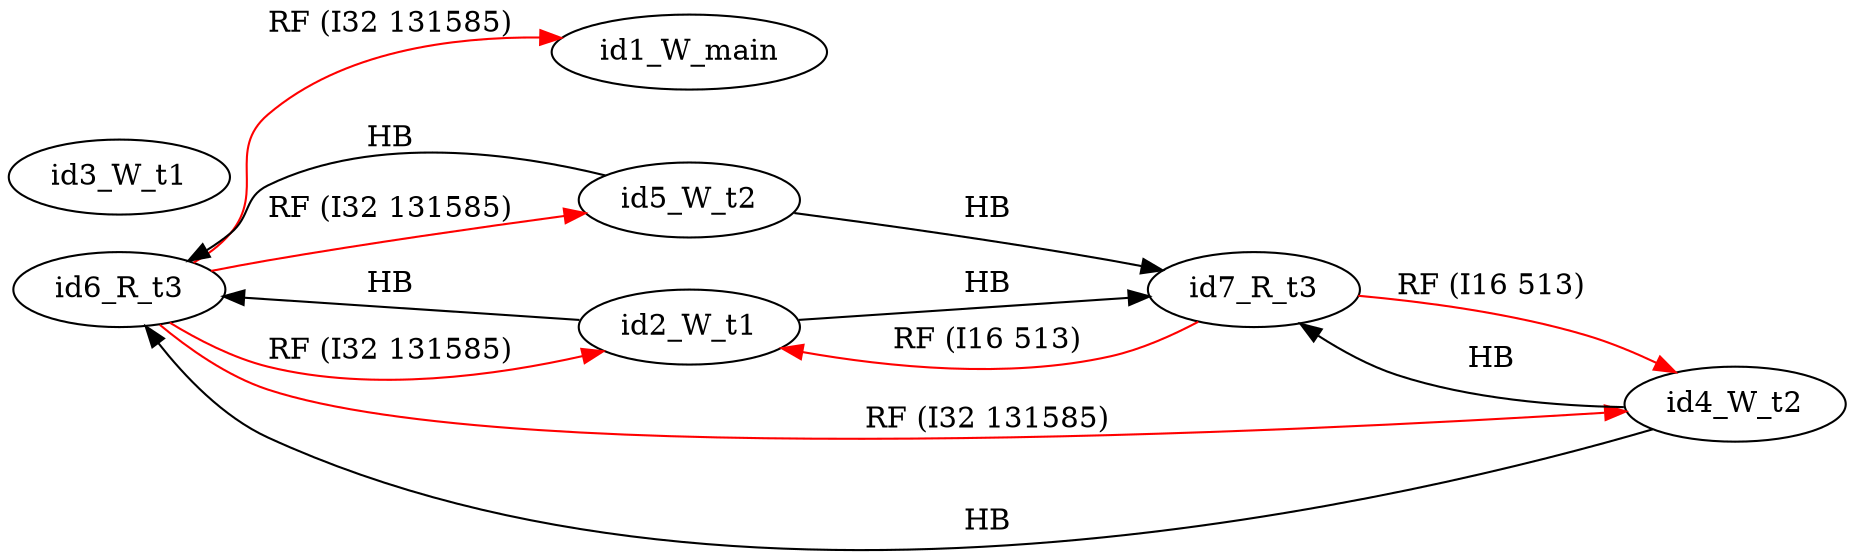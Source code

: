 digraph memory_model {
rankdir=LR;
splines=true; esep=0.5;
id6_R_t3 -> id1_W_main [label = "RF (I32 131585)", color="red"];
id6_R_t3 -> id2_W_t1 [label = "RF (I32 131585)", color="red"];
id6_R_t3 -> id4_W_t2 [label = "RF (I32 131585)", color="red"];
id6_R_t3 -> id5_W_t2 [label = "RF (I32 131585)", color="red"];
id7_R_t3 -> id2_W_t1 [label = "RF (I16 513)", color="red"];
id7_R_t3 -> id4_W_t2 [label = "RF (I16 513)", color="red"];
id2_W_t1 -> id6_R_t3 [label = "HB", color="black"];
id2_W_t1 -> id7_R_t3 [label = "HB", color="black"];
id4_W_t2 -> id6_R_t3 [label = "HB", color="black"];
id4_W_t2 -> id7_R_t3 [label = "HB", color="black"];
id5_W_t2 -> id6_R_t3 [label = "HB", color="black"];
id5_W_t2 -> id7_R_t3 [label = "HB", color="black"];
id1_W_main [pos="5.0,4!"]
id2_W_t1 [pos="0,2!"]
id3_W_t1 [pos="0,0!"]
id4_W_t2 [pos="5,2!"]
id5_W_t2 [pos="5,0!"]
id6_R_t3 [pos="10,2!"]
id7_R_t3 [pos="10,0!"]
}